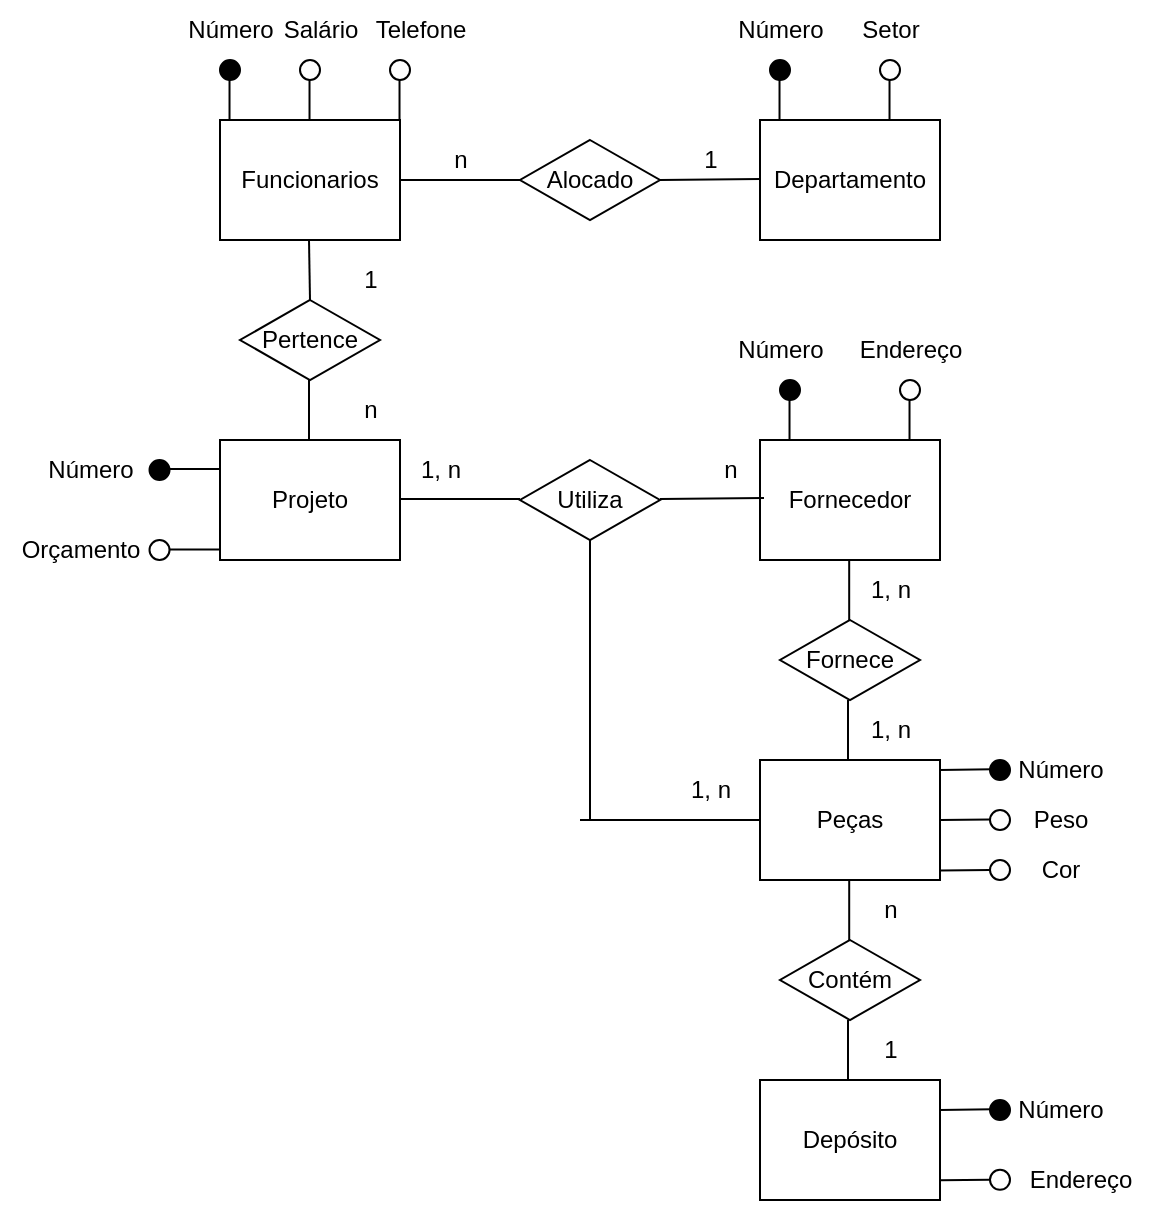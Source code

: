 <mxfile version="20.2.5" type="device"><diagram id="adcTu78-iEgjZvHPCKtE" name="Página-1"><mxGraphModel dx="1108" dy="722" grid="1" gridSize="10" guides="1" tooltips="1" connect="1" arrows="1" fold="1" page="1" pageScale="1" pageWidth="827" pageHeight="1169" math="0" shadow="0"><root><mxCell id="0"/><mxCell id="1" parent="0"/><mxCell id="r4c5wq1sNpOld4stzhH9-2" value="Peças" style="rounded=0;whiteSpace=wrap;html=1;" parent="1" vertex="1"><mxGeometry x="490" y="500" width="90" height="60" as="geometry"/></mxCell><mxCell id="r4c5wq1sNpOld4stzhH9-3" value="Depósito" style="rounded=0;whiteSpace=wrap;html=1;" parent="1" vertex="1"><mxGeometry x="490" y="660" width="90" height="60" as="geometry"/></mxCell><mxCell id="r4c5wq1sNpOld4stzhH9-4" value="Fornecedor" style="rounded=0;whiteSpace=wrap;html=1;" parent="1" vertex="1"><mxGeometry x="490" y="340" width="90" height="60" as="geometry"/></mxCell><mxCell id="r4c5wq1sNpOld4stzhH9-5" value="Projeto" style="rounded=0;whiteSpace=wrap;html=1;" parent="1" vertex="1"><mxGeometry x="220" y="340" width="90" height="60" as="geometry"/></mxCell><mxCell id="r4c5wq1sNpOld4stzhH9-6" value="Funcionarios" style="rounded=0;whiteSpace=wrap;html=1;" parent="1" vertex="1"><mxGeometry x="220" y="180" width="90" height="60" as="geometry"/></mxCell><mxCell id="r4c5wq1sNpOld4stzhH9-7" value="Departamento" style="rounded=0;whiteSpace=wrap;html=1;" parent="1" vertex="1"><mxGeometry x="490" y="180" width="90" height="60" as="geometry"/></mxCell><mxCell id="r4c5wq1sNpOld4stzhH9-8" value="Alocado" style="shape=rhombus;perimeter=rhombusPerimeter;whiteSpace=wrap;html=1;align=center;" parent="1" vertex="1"><mxGeometry x="370" y="190" width="70" height="40" as="geometry"/></mxCell><mxCell id="r4c5wq1sNpOld4stzhH9-9" value="" style="endArrow=none;html=1;rounded=0;exitX=1;exitY=0.5;exitDx=0;exitDy=0;" parent="1" source="r4c5wq1sNpOld4stzhH9-6" edge="1"><mxGeometry relative="1" as="geometry"><mxPoint x="320" y="209.5" as="sourcePoint"/><mxPoint x="370" y="210" as="targetPoint"/></mxGeometry></mxCell><mxCell id="r4c5wq1sNpOld4stzhH9-11" value="" style="endArrow=none;html=1;rounded=0;" parent="1" edge="1"><mxGeometry relative="1" as="geometry"><mxPoint x="440" y="210" as="sourcePoint"/><mxPoint x="490" y="209.5" as="targetPoint"/></mxGeometry></mxCell><mxCell id="r4c5wq1sNpOld4stzhH9-12" value="1" style="text;html=1;align=center;verticalAlign=middle;resizable=0;points=[];autosize=1;strokeColor=none;fillColor=none;" parent="1" vertex="1"><mxGeometry x="450" y="185" width="30" height="30" as="geometry"/></mxCell><mxCell id="r4c5wq1sNpOld4stzhH9-13" value="n" style="text;html=1;align=center;verticalAlign=middle;resizable=0;points=[];autosize=1;strokeColor=none;fillColor=none;" parent="1" vertex="1"><mxGeometry x="325" y="185" width="30" height="30" as="geometry"/></mxCell><mxCell id="r4c5wq1sNpOld4stzhH9-14" value="Pertence" style="shape=rhombus;perimeter=rhombusPerimeter;whiteSpace=wrap;html=1;align=center;" parent="1" vertex="1"><mxGeometry x="230" y="270" width="70" height="40" as="geometry"/></mxCell><mxCell id="r4c5wq1sNpOld4stzhH9-15" value="" style="endArrow=none;html=1;rounded=0;edgeStyle=orthogonalEdgeStyle;startSize=3;entryX=0.5;entryY=0;entryDx=0;entryDy=0;" parent="1" target="r4c5wq1sNpOld4stzhH9-14" edge="1"><mxGeometry relative="1" as="geometry"><mxPoint x="264.5" y="240" as="sourcePoint"/><mxPoint x="264.5" y="300" as="targetPoint"/><Array as="points"/></mxGeometry></mxCell><mxCell id="r4c5wq1sNpOld4stzhH9-17" value="" style="endArrow=none;html=1;rounded=0;edgeStyle=orthogonalEdgeStyle;startSize=3;" parent="1" edge="1"><mxGeometry relative="1" as="geometry"><mxPoint x="264.5" y="310" as="sourcePoint"/><mxPoint x="264.5" y="340" as="targetPoint"/><Array as="points"><mxPoint x="264.5" y="340"/></Array></mxGeometry></mxCell><mxCell id="r4c5wq1sNpOld4stzhH9-18" value="1" style="text;html=1;align=center;verticalAlign=middle;resizable=0;points=[];autosize=1;strokeColor=none;fillColor=none;" parent="1" vertex="1"><mxGeometry x="280" y="245" width="30" height="30" as="geometry"/></mxCell><mxCell id="r4c5wq1sNpOld4stzhH9-20" value="" style="ellipse;whiteSpace=wrap;html=1;aspect=fixed;" parent="1" vertex="1"><mxGeometry x="260" y="150" width="10" height="10" as="geometry"/></mxCell><mxCell id="r4c5wq1sNpOld4stzhH9-21" value="" style="endArrow=none;html=1;rounded=0;startSize=3;" parent="1" edge="1"><mxGeometry width="50" height="50" relative="1" as="geometry"><mxPoint x="264.76" y="180" as="sourcePoint"/><mxPoint x="264.76" y="160" as="targetPoint"/></mxGeometry></mxCell><mxCell id="r4c5wq1sNpOld4stzhH9-26" value="" style="ellipse;whiteSpace=wrap;html=1;aspect=fixed;fillColor=#000000;" parent="1" vertex="1"><mxGeometry x="220" y="150" width="10" height="10" as="geometry"/></mxCell><mxCell id="r4c5wq1sNpOld4stzhH9-27" value="" style="endArrow=none;html=1;rounded=0;startSize=3;" parent="1" edge="1"><mxGeometry width="50" height="50" relative="1" as="geometry"><mxPoint x="224.76" y="180" as="sourcePoint"/><mxPoint x="224.76" y="160" as="targetPoint"/></mxGeometry></mxCell><mxCell id="r4c5wq1sNpOld4stzhH9-30" value="Número" style="text;html=1;align=center;verticalAlign=middle;resizable=0;points=[];autosize=1;strokeColor=none;fillColor=none;" parent="1" vertex="1"><mxGeometry x="190" y="120" width="70" height="30" as="geometry"/></mxCell><mxCell id="r4c5wq1sNpOld4stzhH9-31" value="Salário" style="text;html=1;align=center;verticalAlign=middle;resizable=0;points=[];autosize=1;strokeColor=none;fillColor=none;" parent="1" vertex="1"><mxGeometry x="240" y="120" width="60" height="30" as="geometry"/></mxCell><mxCell id="r4c5wq1sNpOld4stzhH9-32" value="" style="ellipse;whiteSpace=wrap;html=1;aspect=fixed;" parent="1" vertex="1"><mxGeometry x="305" y="150" width="10" height="10" as="geometry"/></mxCell><mxCell id="r4c5wq1sNpOld4stzhH9-33" value="" style="endArrow=none;html=1;rounded=0;startSize=3;" parent="1" edge="1"><mxGeometry width="50" height="50" relative="1" as="geometry"><mxPoint x="309.76" y="180" as="sourcePoint"/><mxPoint x="309.76" y="160" as="targetPoint"/></mxGeometry></mxCell><mxCell id="r4c5wq1sNpOld4stzhH9-34" value="Telefone" style="text;html=1;align=center;verticalAlign=middle;resizable=0;points=[];autosize=1;strokeColor=none;fillColor=none;" parent="1" vertex="1"><mxGeometry x="285" y="120" width="70" height="30" as="geometry"/></mxCell><mxCell id="r4c5wq1sNpOld4stzhH9-35" value="" style="ellipse;whiteSpace=wrap;html=1;aspect=fixed;fillColor=#000000;" parent="1" vertex="1"><mxGeometry x="495" y="150" width="10" height="10" as="geometry"/></mxCell><mxCell id="r4c5wq1sNpOld4stzhH9-36" value="" style="endArrow=none;html=1;rounded=0;startSize=3;" parent="1" edge="1"><mxGeometry width="50" height="50" relative="1" as="geometry"><mxPoint x="499.76" y="180" as="sourcePoint"/><mxPoint x="499.76" y="160" as="targetPoint"/></mxGeometry></mxCell><mxCell id="r4c5wq1sNpOld4stzhH9-37" value="Número" style="text;html=1;align=center;verticalAlign=middle;resizable=0;points=[];autosize=1;strokeColor=none;fillColor=none;" parent="1" vertex="1"><mxGeometry x="465" y="120" width="70" height="30" as="geometry"/></mxCell><mxCell id="r4c5wq1sNpOld4stzhH9-38" value="" style="ellipse;whiteSpace=wrap;html=1;aspect=fixed;" parent="1" vertex="1"><mxGeometry x="550" y="150" width="10" height="10" as="geometry"/></mxCell><mxCell id="r4c5wq1sNpOld4stzhH9-39" value="" style="endArrow=none;html=1;rounded=0;startSize=3;" parent="1" edge="1"><mxGeometry width="50" height="50" relative="1" as="geometry"><mxPoint x="554.76" y="180" as="sourcePoint"/><mxPoint x="554.76" y="160" as="targetPoint"/></mxGeometry></mxCell><mxCell id="r4c5wq1sNpOld4stzhH9-40" value="Setor" style="text;html=1;align=center;verticalAlign=middle;resizable=0;points=[];autosize=1;strokeColor=none;fillColor=none;" parent="1" vertex="1"><mxGeometry x="530" y="120" width="50" height="30" as="geometry"/></mxCell><mxCell id="r4c5wq1sNpOld4stzhH9-41" value="Fornece" style="shape=rhombus;perimeter=rhombusPerimeter;whiteSpace=wrap;html=1;align=center;" parent="1" vertex="1"><mxGeometry x="500" y="430" width="70" height="40" as="geometry"/></mxCell><mxCell id="r4c5wq1sNpOld4stzhH9-43" value="" style="endArrow=none;html=1;rounded=0;edgeStyle=orthogonalEdgeStyle;startSize=3;" parent="1" edge="1"><mxGeometry relative="1" as="geometry"><mxPoint x="534.58" y="400" as="sourcePoint"/><mxPoint x="534.58" y="430" as="targetPoint"/><Array as="points"><mxPoint x="534.58" y="430"/></Array></mxGeometry></mxCell><mxCell id="r4c5wq1sNpOld4stzhH9-45" value="" style="endArrow=none;html=1;rounded=0;edgeStyle=orthogonalEdgeStyle;startSize=3;" parent="1" edge="1"><mxGeometry relative="1" as="geometry"><mxPoint x="534" y="470" as="sourcePoint"/><mxPoint x="534" y="500" as="targetPoint"/><Array as="points"><mxPoint x="534" y="500"/></Array></mxGeometry></mxCell><mxCell id="r4c5wq1sNpOld4stzhH9-46" value="1, n" style="text;html=1;align=center;verticalAlign=middle;resizable=0;points=[];autosize=1;strokeColor=none;fillColor=none;" parent="1" vertex="1"><mxGeometry x="535" y="470" width="40" height="30" as="geometry"/></mxCell><mxCell id="r4c5wq1sNpOld4stzhH9-48" value="Utiliza" style="shape=rhombus;perimeter=rhombusPerimeter;whiteSpace=wrap;html=1;align=center;" parent="1" vertex="1"><mxGeometry x="370" y="350" width="70" height="40" as="geometry"/></mxCell><mxCell id="r4c5wq1sNpOld4stzhH9-49" value="" style="endArrow=none;html=1;rounded=0;exitX=1;exitY=0.5;exitDx=0;exitDy=0;" parent="1" edge="1"><mxGeometry relative="1" as="geometry"><mxPoint x="310" y="369.5" as="sourcePoint"/><mxPoint x="370" y="369.5" as="targetPoint"/></mxGeometry></mxCell><mxCell id="r4c5wq1sNpOld4stzhH9-50" value="" style="endArrow=none;html=1;rounded=0;exitX=1;exitY=0.5;exitDx=0;exitDy=0;entryX=1.067;entryY=0.967;entryDx=0;entryDy=0;entryPerimeter=0;" parent="1" target="r4c5wq1sNpOld4stzhH9-51" edge="1"><mxGeometry relative="1" as="geometry"><mxPoint x="440" y="369.5" as="sourcePoint"/><mxPoint x="500" y="369.5" as="targetPoint"/></mxGeometry></mxCell><mxCell id="r4c5wq1sNpOld4stzhH9-51" value="n" style="text;html=1;align=center;verticalAlign=middle;resizable=0;points=[];autosize=1;strokeColor=none;fillColor=none;" parent="1" vertex="1"><mxGeometry x="460" y="340" width="30" height="30" as="geometry"/></mxCell><mxCell id="r4c5wq1sNpOld4stzhH9-53" value="n" style="text;html=1;align=center;verticalAlign=middle;resizable=0;points=[];autosize=1;strokeColor=none;fillColor=none;" parent="1" vertex="1"><mxGeometry x="280" y="310" width="30" height="30" as="geometry"/></mxCell><mxCell id="r4c5wq1sNpOld4stzhH9-54" value="" style="ellipse;whiteSpace=wrap;html=1;aspect=fixed;fillColor=#000000;" parent="1" vertex="1"><mxGeometry x="184.76" y="350" width="10" height="10" as="geometry"/></mxCell><mxCell id="r4c5wq1sNpOld4stzhH9-55" value="" style="endArrow=none;html=1;rounded=0;startSize=3;" parent="1" edge="1"><mxGeometry width="50" height="50" relative="1" as="geometry"><mxPoint x="220" y="354.5" as="sourcePoint"/><mxPoint x="194.76" y="354.5" as="targetPoint"/></mxGeometry></mxCell><mxCell id="r4c5wq1sNpOld4stzhH9-56" value="" style="ellipse;whiteSpace=wrap;html=1;aspect=fixed;" parent="1" vertex="1"><mxGeometry x="184.76" y="390" width="10" height="10" as="geometry"/></mxCell><mxCell id="r4c5wq1sNpOld4stzhH9-57" value="" style="endArrow=none;html=1;rounded=0;startSize=3;" parent="1" edge="1"><mxGeometry width="50" height="50" relative="1" as="geometry"><mxPoint x="220" y="394.71" as="sourcePoint"/><mxPoint x="194.76" y="394.71" as="targetPoint"/></mxGeometry></mxCell><mxCell id="r4c5wq1sNpOld4stzhH9-58" value="Número" style="text;html=1;align=center;verticalAlign=middle;resizable=0;points=[];autosize=1;strokeColor=none;fillColor=none;" parent="1" vertex="1"><mxGeometry x="120" y="340" width="70" height="30" as="geometry"/></mxCell><mxCell id="r4c5wq1sNpOld4stzhH9-59" value="Orçamento" style="text;html=1;align=center;verticalAlign=middle;resizable=0;points=[];autosize=1;strokeColor=none;fillColor=none;" parent="1" vertex="1"><mxGeometry x="110" y="380" width="80" height="30" as="geometry"/></mxCell><mxCell id="r4c5wq1sNpOld4stzhH9-62" value="" style="ellipse;whiteSpace=wrap;html=1;aspect=fixed;fillColor=#000000;" parent="1" vertex="1"><mxGeometry x="500" y="310" width="10" height="10" as="geometry"/></mxCell><mxCell id="r4c5wq1sNpOld4stzhH9-63" value="" style="endArrow=none;html=1;rounded=0;startSize=3;" parent="1" edge="1"><mxGeometry width="50" height="50" relative="1" as="geometry"><mxPoint x="504.76" y="340" as="sourcePoint"/><mxPoint x="504.76" y="320" as="targetPoint"/></mxGeometry></mxCell><mxCell id="r4c5wq1sNpOld4stzhH9-64" value="" style="ellipse;whiteSpace=wrap;html=1;aspect=fixed;" parent="1" vertex="1"><mxGeometry x="560" y="310" width="10" height="10" as="geometry"/></mxCell><mxCell id="r4c5wq1sNpOld4stzhH9-65" value="" style="endArrow=none;html=1;rounded=0;startSize=3;" parent="1" edge="1"><mxGeometry width="50" height="50" relative="1" as="geometry"><mxPoint x="564.76" y="340" as="sourcePoint"/><mxPoint x="564.76" y="320" as="targetPoint"/></mxGeometry></mxCell><mxCell id="r4c5wq1sNpOld4stzhH9-66" value="Número" style="text;html=1;align=center;verticalAlign=middle;resizable=0;points=[];autosize=1;strokeColor=none;fillColor=none;" parent="1" vertex="1"><mxGeometry x="465" y="280" width="70" height="30" as="geometry"/></mxCell><mxCell id="r4c5wq1sNpOld4stzhH9-67" value="Endereço" style="text;html=1;align=center;verticalAlign=middle;resizable=0;points=[];autosize=1;strokeColor=none;fillColor=none;" parent="1" vertex="1"><mxGeometry x="530" y="280" width="70" height="30" as="geometry"/></mxCell><mxCell id="r4c5wq1sNpOld4stzhH9-70" value="" style="endArrow=none;html=1;rounded=0;startSize=3;" parent="1" edge="1"><mxGeometry width="50" height="50" relative="1" as="geometry"><mxPoint x="400" y="530" as="sourcePoint"/><mxPoint x="490" y="530" as="targetPoint"/></mxGeometry></mxCell><mxCell id="r4c5wq1sNpOld4stzhH9-71" value="" style="endArrow=none;html=1;rounded=0;startSize=3;" parent="1" edge="1"><mxGeometry width="50" height="50" relative="1" as="geometry"><mxPoint x="405" y="530" as="sourcePoint"/><mxPoint x="405" y="390" as="targetPoint"/></mxGeometry></mxCell><mxCell id="H5_TkkladH3tDtXqc6iw-1" value="Contém" style="shape=rhombus;perimeter=rhombusPerimeter;whiteSpace=wrap;html=1;align=center;" vertex="1" parent="1"><mxGeometry x="500" y="590" width="70" height="40" as="geometry"/></mxCell><mxCell id="H5_TkkladH3tDtXqc6iw-2" value="" style="endArrow=none;html=1;rounded=0;edgeStyle=orthogonalEdgeStyle;startSize=3;" edge="1" parent="1"><mxGeometry relative="1" as="geometry"><mxPoint x="534.6" y="560" as="sourcePoint"/><mxPoint x="534.58" y="590" as="targetPoint"/><Array as="points"><mxPoint x="534.58" y="590"/></Array></mxGeometry></mxCell><mxCell id="H5_TkkladH3tDtXqc6iw-3" value="" style="endArrow=none;html=1;rounded=0;edgeStyle=orthogonalEdgeStyle;startSize=3;" edge="1" parent="1"><mxGeometry relative="1" as="geometry"><mxPoint x="534" y="630" as="sourcePoint"/><mxPoint x="534" y="660" as="targetPoint"/><Array as="points"><mxPoint x="534" y="660"/></Array></mxGeometry></mxCell><mxCell id="H5_TkkladH3tDtXqc6iw-4" value="1" style="text;html=1;align=center;verticalAlign=middle;resizable=0;points=[];autosize=1;strokeColor=none;fillColor=none;" vertex="1" parent="1"><mxGeometry x="540" y="630" width="30" height="30" as="geometry"/></mxCell><mxCell id="H5_TkkladH3tDtXqc6iw-5" value="n" style="text;html=1;align=center;verticalAlign=middle;resizable=0;points=[];autosize=1;strokeColor=none;fillColor=none;" vertex="1" parent="1"><mxGeometry x="540" y="560" width="30" height="30" as="geometry"/></mxCell><mxCell id="H5_TkkladH3tDtXqc6iw-6" value="1, n" style="text;html=1;align=center;verticalAlign=middle;resizable=0;points=[];autosize=1;strokeColor=none;fillColor=none;" vertex="1" parent="1"><mxGeometry x="310" y="340" width="40" height="30" as="geometry"/></mxCell><mxCell id="H5_TkkladH3tDtXqc6iw-7" value="" style="ellipse;whiteSpace=wrap;html=1;aspect=fixed;fillColor=#000000;" vertex="1" parent="1"><mxGeometry x="605" y="500" width="10" height="10" as="geometry"/></mxCell><mxCell id="H5_TkkladH3tDtXqc6iw-8" value="" style="endArrow=none;html=1;rounded=0;startSize=3;" edge="1" parent="1"><mxGeometry width="50" height="50" relative="1" as="geometry"><mxPoint x="580" y="505" as="sourcePoint"/><mxPoint x="615" y="504.5" as="targetPoint"/></mxGeometry></mxCell><mxCell id="H5_TkkladH3tDtXqc6iw-14" value="" style="endArrow=none;html=1;rounded=0;startSize=3;startArrow=none;" edge="1" parent="1" source="H5_TkkladH3tDtXqc6iw-12"><mxGeometry width="50" height="50" relative="1" as="geometry"><mxPoint x="580" y="555.21" as="sourcePoint"/><mxPoint x="615" y="554.71" as="targetPoint"/></mxGeometry></mxCell><mxCell id="H5_TkkladH3tDtXqc6iw-12" value="" style="ellipse;whiteSpace=wrap;html=1;aspect=fixed;" vertex="1" parent="1"><mxGeometry x="605" y="550" width="10" height="10" as="geometry"/></mxCell><mxCell id="H5_TkkladH3tDtXqc6iw-15" value="" style="endArrow=none;html=1;rounded=0;startSize=3;" edge="1" parent="1" target="H5_TkkladH3tDtXqc6iw-12"><mxGeometry width="50" height="50" relative="1" as="geometry"><mxPoint x="580" y="555.21" as="sourcePoint"/><mxPoint x="615" y="554.71" as="targetPoint"/></mxGeometry></mxCell><mxCell id="H5_TkkladH3tDtXqc6iw-17" value="Número" style="text;html=1;align=center;verticalAlign=middle;resizable=0;points=[];autosize=1;strokeColor=none;fillColor=none;" vertex="1" parent="1"><mxGeometry x="605" y="490" width="70" height="30" as="geometry"/></mxCell><mxCell id="H5_TkkladH3tDtXqc6iw-18" value="Peso" style="text;html=1;align=center;verticalAlign=middle;resizable=0;points=[];autosize=1;strokeColor=none;fillColor=none;" vertex="1" parent="1"><mxGeometry x="615" y="515" width="50" height="30" as="geometry"/></mxCell><mxCell id="H5_TkkladH3tDtXqc6iw-19" value="Cor" style="text;html=1;align=center;verticalAlign=middle;resizable=0;points=[];autosize=1;strokeColor=none;fillColor=none;" vertex="1" parent="1"><mxGeometry x="620" y="540" width="40" height="30" as="geometry"/></mxCell><mxCell id="H5_TkkladH3tDtXqc6iw-20" value="" style="endArrow=none;html=1;rounded=0;startSize=3;startArrow=none;" edge="1" parent="1"><mxGeometry width="50" height="50" relative="1" as="geometry"><mxPoint x="625.0" y="565" as="sourcePoint"/><mxPoint x="625" y="564.71" as="targetPoint"/></mxGeometry></mxCell><mxCell id="H5_TkkladH3tDtXqc6iw-23" value="" style="endArrow=none;html=1;rounded=0;startSize=3;startArrow=none;" edge="1" parent="1" source="H5_TkkladH3tDtXqc6iw-24"><mxGeometry width="50" height="50" relative="1" as="geometry"><mxPoint x="580" y="530.21" as="sourcePoint"/><mxPoint x="615" y="529.71" as="targetPoint"/></mxGeometry></mxCell><mxCell id="H5_TkkladH3tDtXqc6iw-24" value="" style="ellipse;whiteSpace=wrap;html=1;aspect=fixed;" vertex="1" parent="1"><mxGeometry x="605" y="525" width="10" height="10" as="geometry"/></mxCell><mxCell id="H5_TkkladH3tDtXqc6iw-25" value="" style="endArrow=none;html=1;rounded=0;startSize=3;" edge="1" parent="1"><mxGeometry width="50" height="50" relative="1" as="geometry"><mxPoint x="580" y="529.97" as="sourcePoint"/><mxPoint x="605" y="529.76" as="targetPoint"/></mxGeometry></mxCell><mxCell id="H5_TkkladH3tDtXqc6iw-32" value="" style="ellipse;whiteSpace=wrap;html=1;aspect=fixed;fillColor=#000000;" vertex="1" parent="1"><mxGeometry x="605" y="670" width="10" height="10" as="geometry"/></mxCell><mxCell id="H5_TkkladH3tDtXqc6iw-33" value="" style="endArrow=none;html=1;rounded=0;startSize=3;" edge="1" parent="1"><mxGeometry width="50" height="50" relative="1" as="geometry"><mxPoint x="580" y="675" as="sourcePoint"/><mxPoint x="615" y="674.5" as="targetPoint"/></mxGeometry></mxCell><mxCell id="H5_TkkladH3tDtXqc6iw-34" value="" style="endArrow=none;html=1;rounded=0;startSize=3;startArrow=none;" edge="1" source="H5_TkkladH3tDtXqc6iw-35" parent="1"><mxGeometry width="50" height="50" relative="1" as="geometry"><mxPoint x="580" y="710.1" as="sourcePoint"/><mxPoint x="615" y="709.6" as="targetPoint"/></mxGeometry></mxCell><mxCell id="H5_TkkladH3tDtXqc6iw-35" value="" style="ellipse;whiteSpace=wrap;html=1;aspect=fixed;" vertex="1" parent="1"><mxGeometry x="605" y="704.89" width="10" height="10" as="geometry"/></mxCell><mxCell id="H5_TkkladH3tDtXqc6iw-36" value="" style="endArrow=none;html=1;rounded=0;startSize=3;" edge="1" target="H5_TkkladH3tDtXqc6iw-35" parent="1"><mxGeometry width="50" height="50" relative="1" as="geometry"><mxPoint x="580" y="710.1" as="sourcePoint"/><mxPoint x="615" y="709.6" as="targetPoint"/></mxGeometry></mxCell><mxCell id="H5_TkkladH3tDtXqc6iw-37" value="" style="endArrow=none;html=1;rounded=0;startSize=3;startArrow=none;" edge="1" parent="1"><mxGeometry width="50" height="50" relative="1" as="geometry"><mxPoint x="625.0" y="719.89" as="sourcePoint"/><mxPoint x="625" y="719.6" as="targetPoint"/></mxGeometry></mxCell><mxCell id="H5_TkkladH3tDtXqc6iw-38" value="Número" style="text;html=1;align=center;verticalAlign=middle;resizable=0;points=[];autosize=1;strokeColor=none;fillColor=none;" vertex="1" parent="1"><mxGeometry x="605" y="660" width="70" height="30" as="geometry"/></mxCell><mxCell id="H5_TkkladH3tDtXqc6iw-39" value="Endereço" style="text;html=1;align=center;verticalAlign=middle;resizable=0;points=[];autosize=1;strokeColor=none;fillColor=none;" vertex="1" parent="1"><mxGeometry x="615" y="694.89" width="70" height="30" as="geometry"/></mxCell><mxCell id="H5_TkkladH3tDtXqc6iw-40" value="1, n" style="text;html=1;align=center;verticalAlign=middle;resizable=0;points=[];autosize=1;strokeColor=none;fillColor=none;" vertex="1" parent="1"><mxGeometry x="535" y="400" width="40" height="30" as="geometry"/></mxCell><mxCell id="H5_TkkladH3tDtXqc6iw-41" value="1, n" style="text;html=1;align=center;verticalAlign=middle;resizable=0;points=[];autosize=1;strokeColor=none;fillColor=none;" vertex="1" parent="1"><mxGeometry x="445" y="500" width="40" height="30" as="geometry"/></mxCell></root></mxGraphModel></diagram></mxfile>